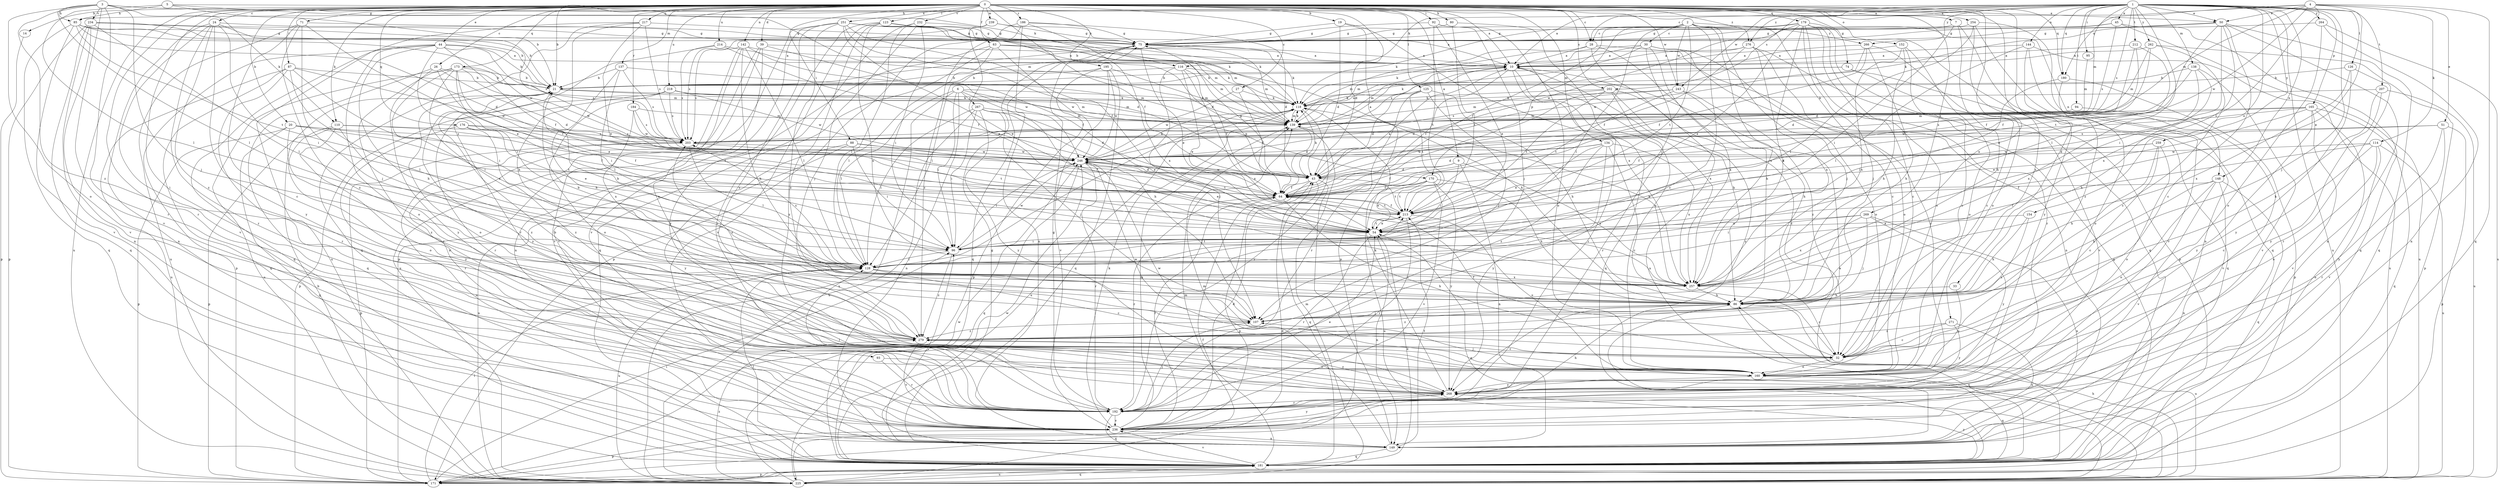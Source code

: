 strict digraph  {
0;
1;
2;
3;
4;
5;
6;
7;
9;
10;
14;
19;
20;
21;
24;
26;
27;
28;
30;
32;
33;
39;
43;
44;
45;
50;
51;
54;
63;
64;
71;
74;
75;
80;
85;
86;
87;
88;
92;
93;
94;
95;
96;
107;
110;
114;
116;
118;
123;
125;
126;
128;
134;
137;
138;
139;
142;
144;
148;
149;
152;
154;
160;
165;
170;
171;
173;
176;
179;
180;
181;
184;
186;
192;
195;
202;
203;
207;
212;
213;
214;
217;
218;
225;
232;
234;
236;
239;
243;
246;
251;
254;
257;
259;
262;
264;
266;
267;
268;
269;
271;
276;
279;
0 -> 7  [label=a];
0 -> 9  [label=a];
0 -> 10  [label=a];
0 -> 14  [label=b];
0 -> 19  [label=b];
0 -> 20  [label=b];
0 -> 21  [label=b];
0 -> 24  [label=c];
0 -> 26  [label=c];
0 -> 27  [label=c];
0 -> 28  [label=c];
0 -> 33  [label=d];
0 -> 39  [label=d];
0 -> 43  [label=d];
0 -> 44  [label=e];
0 -> 63  [label=f];
0 -> 64  [label=f];
0 -> 71  [label=g];
0 -> 74  [label=g];
0 -> 80  [label=h];
0 -> 87  [label=i];
0 -> 88  [label=i];
0 -> 92  [label=i];
0 -> 93  [label=i];
0 -> 110  [label=k];
0 -> 123  [label=l];
0 -> 125  [label=l];
0 -> 134  [label=m];
0 -> 137  [label=m];
0 -> 142  [label=n];
0 -> 152  [label=o];
0 -> 173  [label=q];
0 -> 176  [label=q];
0 -> 179  [label=q];
0 -> 184  [label=r];
0 -> 186  [label=r];
0 -> 192  [label=r];
0 -> 195  [label=s];
0 -> 202  [label=s];
0 -> 214  [label=u];
0 -> 217  [label=u];
0 -> 218  [label=u];
0 -> 225  [label=u];
0 -> 232  [label=v];
0 -> 239  [label=w];
0 -> 243  [label=w];
0 -> 251  [label=x];
0 -> 254  [label=x];
0 -> 257  [label=x];
0 -> 269  [label=z];
0 -> 271  [label=z];
0 -> 276  [label=z];
1 -> 10  [label=a];
1 -> 28  [label=c];
1 -> 45  [label=e];
1 -> 50  [label=e];
1 -> 85  [label=h];
1 -> 94  [label=i];
1 -> 95  [label=i];
1 -> 107  [label=j];
1 -> 126  [label=l];
1 -> 128  [label=l];
1 -> 138  [label=m];
1 -> 139  [label=m];
1 -> 144  [label=n];
1 -> 148  [label=n];
1 -> 154  [label=o];
1 -> 165  [label=p];
1 -> 180  [label=q];
1 -> 202  [label=s];
1 -> 203  [label=s];
1 -> 207  [label=t];
1 -> 212  [label=t];
1 -> 225  [label=u];
1 -> 243  [label=w];
1 -> 259  [label=y];
1 -> 262  [label=y];
1 -> 264  [label=y];
1 -> 266  [label=y];
1 -> 276  [label=z];
2 -> 28  [label=c];
2 -> 30  [label=c];
2 -> 32  [label=c];
2 -> 64  [label=f];
2 -> 107  [label=j];
2 -> 128  [label=l];
2 -> 148  [label=n];
2 -> 170  [label=p];
2 -> 213  [label=t];
2 -> 243  [label=w];
2 -> 257  [label=x];
2 -> 266  [label=y];
2 -> 279  [label=z];
3 -> 50  [label=e];
3 -> 85  [label=h];
3 -> 107  [label=j];
3 -> 110  [label=k];
3 -> 128  [label=l];
3 -> 160  [label=o];
3 -> 180  [label=q];
3 -> 192  [label=r];
3 -> 234  [label=v];
3 -> 236  [label=v];
3 -> 279  [label=z];
4 -> 50  [label=e];
4 -> 51  [label=e];
4 -> 54  [label=e];
4 -> 114  [label=k];
4 -> 116  [label=k];
4 -> 139  [label=m];
4 -> 180  [label=q];
4 -> 181  [label=q];
4 -> 213  [label=t];
4 -> 246  [label=w];
5 -> 21  [label=b];
5 -> 85  [label=h];
5 -> 116  [label=k];
5 -> 128  [label=l];
5 -> 139  [label=m];
6 -> 86  [label=h];
6 -> 96  [label=i];
6 -> 118  [label=k];
6 -> 128  [label=l];
6 -> 149  [label=n];
6 -> 170  [label=p];
6 -> 225  [label=u];
6 -> 267  [label=y];
7 -> 75  [label=g];
7 -> 86  [label=h];
7 -> 96  [label=i];
7 -> 268  [label=y];
9 -> 43  [label=d];
9 -> 64  [label=f];
9 -> 96  [label=i];
9 -> 149  [label=n];
9 -> 257  [label=x];
10 -> 21  [label=b];
10 -> 64  [label=f];
10 -> 86  [label=h];
10 -> 139  [label=m];
10 -> 181  [label=q];
10 -> 192  [label=r];
10 -> 257  [label=x];
14 -> 171  [label=p];
19 -> 43  [label=d];
19 -> 75  [label=g];
19 -> 171  [label=p];
19 -> 257  [label=x];
20 -> 64  [label=f];
20 -> 171  [label=p];
20 -> 181  [label=q];
20 -> 203  [label=s];
20 -> 213  [label=t];
20 -> 279  [label=z];
21 -> 118  [label=k];
21 -> 139  [label=m];
21 -> 160  [label=o];
21 -> 268  [label=y];
24 -> 75  [label=g];
24 -> 96  [label=i];
24 -> 149  [label=n];
24 -> 192  [label=r];
24 -> 203  [label=s];
24 -> 236  [label=v];
24 -> 268  [label=y];
24 -> 279  [label=z];
26 -> 21  [label=b];
26 -> 43  [label=d];
26 -> 54  [label=e];
26 -> 181  [label=q];
26 -> 268  [label=y];
27 -> 64  [label=f];
27 -> 118  [label=k];
27 -> 246  [label=w];
28 -> 10  [label=a];
28 -> 86  [label=h];
28 -> 139  [label=m];
28 -> 149  [label=n];
28 -> 225  [label=u];
30 -> 10  [label=a];
30 -> 96  [label=i];
30 -> 139  [label=m];
30 -> 160  [label=o];
30 -> 203  [label=s];
30 -> 257  [label=x];
30 -> 268  [label=y];
32 -> 64  [label=f];
32 -> 160  [label=o];
32 -> 246  [label=w];
33 -> 86  [label=h];
33 -> 160  [label=o];
39 -> 10  [label=a];
39 -> 64  [label=f];
39 -> 149  [label=n];
39 -> 225  [label=u];
39 -> 236  [label=v];
43 -> 64  [label=f];
43 -> 75  [label=g];
43 -> 118  [label=k];
43 -> 149  [label=n];
43 -> 171  [label=p];
43 -> 181  [label=q];
43 -> 213  [label=t];
43 -> 246  [label=w];
44 -> 10  [label=a];
44 -> 21  [label=b];
44 -> 64  [label=f];
44 -> 86  [label=h];
44 -> 96  [label=i];
44 -> 160  [label=o];
44 -> 171  [label=p];
44 -> 181  [label=q];
44 -> 203  [label=s];
45 -> 21  [label=b];
45 -> 75  [label=g];
45 -> 181  [label=q];
45 -> 203  [label=s];
45 -> 225  [label=u];
50 -> 32  [label=c];
50 -> 75  [label=g];
50 -> 96  [label=i];
50 -> 118  [label=k];
50 -> 149  [label=n];
50 -> 181  [label=q];
50 -> 213  [label=t];
50 -> 257  [label=x];
51 -> 64  [label=f];
51 -> 171  [label=p];
51 -> 203  [label=s];
51 -> 236  [label=v];
51 -> 268  [label=y];
54 -> 96  [label=i];
54 -> 149  [label=n];
54 -> 192  [label=r];
54 -> 213  [label=t];
63 -> 10  [label=a];
63 -> 118  [label=k];
63 -> 128  [label=l];
63 -> 139  [label=m];
63 -> 236  [label=v];
63 -> 246  [label=w];
63 -> 268  [label=y];
64 -> 10  [label=a];
64 -> 32  [label=c];
64 -> 192  [label=r];
64 -> 213  [label=t];
71 -> 32  [label=c];
71 -> 54  [label=e];
71 -> 75  [label=g];
71 -> 107  [label=j];
71 -> 225  [label=u];
71 -> 279  [label=z];
74 -> 21  [label=b];
74 -> 118  [label=k];
74 -> 181  [label=q];
74 -> 236  [label=v];
75 -> 10  [label=a];
75 -> 54  [label=e];
75 -> 118  [label=k];
75 -> 128  [label=l];
75 -> 139  [label=m];
75 -> 181  [label=q];
80 -> 75  [label=g];
80 -> 160  [label=o];
80 -> 213  [label=t];
85 -> 21  [label=b];
85 -> 43  [label=d];
85 -> 75  [label=g];
85 -> 181  [label=q];
85 -> 213  [label=t];
85 -> 236  [label=v];
85 -> 246  [label=w];
86 -> 107  [label=j];
86 -> 149  [label=n];
86 -> 181  [label=q];
86 -> 225  [label=u];
86 -> 279  [label=z];
87 -> 21  [label=b];
87 -> 96  [label=i];
87 -> 128  [label=l];
87 -> 181  [label=q];
87 -> 192  [label=r];
87 -> 225  [label=u];
87 -> 246  [label=w];
88 -> 64  [label=f];
88 -> 96  [label=i];
88 -> 225  [label=u];
88 -> 246  [label=w];
88 -> 268  [label=y];
92 -> 54  [label=e];
92 -> 75  [label=g];
92 -> 107  [label=j];
92 -> 160  [label=o];
92 -> 213  [label=t];
93 -> 160  [label=o];
93 -> 192  [label=r];
94 -> 139  [label=m];
94 -> 236  [label=v];
95 -> 139  [label=m];
96 -> 128  [label=l];
96 -> 246  [label=w];
96 -> 279  [label=z];
107 -> 203  [label=s];
107 -> 279  [label=z];
110 -> 64  [label=f];
110 -> 160  [label=o];
110 -> 171  [label=p];
110 -> 203  [label=s];
110 -> 268  [label=y];
110 -> 279  [label=z];
114 -> 32  [label=c];
114 -> 128  [label=l];
114 -> 160  [label=o];
114 -> 192  [label=r];
114 -> 225  [label=u];
114 -> 246  [label=w];
116 -> 21  [label=b];
116 -> 54  [label=e];
116 -> 64  [label=f];
116 -> 86  [label=h];
116 -> 107  [label=j];
116 -> 257  [label=x];
118 -> 139  [label=m];
118 -> 192  [label=r];
118 -> 225  [label=u];
123 -> 43  [label=d];
123 -> 75  [label=g];
123 -> 139  [label=m];
123 -> 192  [label=r];
123 -> 236  [label=v];
123 -> 257  [label=x];
123 -> 279  [label=z];
125 -> 43  [label=d];
125 -> 86  [label=h];
125 -> 107  [label=j];
125 -> 118  [label=k];
125 -> 192  [label=r];
125 -> 213  [label=t];
126 -> 21  [label=b];
126 -> 192  [label=r];
126 -> 257  [label=x];
126 -> 268  [label=y];
128 -> 21  [label=b];
128 -> 32  [label=c];
128 -> 86  [label=h];
128 -> 118  [label=k];
128 -> 203  [label=s];
128 -> 213  [label=t];
128 -> 225  [label=u];
128 -> 257  [label=x];
134 -> 32  [label=c];
134 -> 43  [label=d];
134 -> 54  [label=e];
134 -> 246  [label=w];
134 -> 257  [label=x];
134 -> 268  [label=y];
134 -> 279  [label=z];
137 -> 21  [label=b];
137 -> 86  [label=h];
137 -> 128  [label=l];
137 -> 139  [label=m];
137 -> 203  [label=s];
138 -> 21  [label=b];
138 -> 43  [label=d];
138 -> 86  [label=h];
138 -> 236  [label=v];
138 -> 257  [label=x];
139 -> 10  [label=a];
139 -> 43  [label=d];
139 -> 118  [label=k];
139 -> 203  [label=s];
142 -> 10  [label=a];
142 -> 86  [label=h];
142 -> 128  [label=l];
142 -> 149  [label=n];
142 -> 203  [label=s];
142 -> 246  [label=w];
142 -> 279  [label=z];
144 -> 10  [label=a];
144 -> 128  [label=l];
144 -> 225  [label=u];
144 -> 236  [label=v];
144 -> 279  [label=z];
148 -> 64  [label=f];
148 -> 86  [label=h];
148 -> 149  [label=n];
148 -> 160  [label=o];
148 -> 181  [label=q];
148 -> 236  [label=v];
149 -> 75  [label=g];
149 -> 96  [label=i];
149 -> 139  [label=m];
149 -> 181  [label=q];
149 -> 213  [label=t];
152 -> 10  [label=a];
152 -> 32  [label=c];
152 -> 86  [label=h];
152 -> 160  [label=o];
152 -> 257  [label=x];
154 -> 54  [label=e];
154 -> 86  [label=h];
154 -> 279  [label=z];
160 -> 21  [label=b];
160 -> 107  [label=j];
160 -> 181  [label=q];
160 -> 246  [label=w];
160 -> 268  [label=y];
165 -> 54  [label=e];
165 -> 139  [label=m];
165 -> 149  [label=n];
165 -> 181  [label=q];
165 -> 203  [label=s];
165 -> 236  [label=v];
165 -> 246  [label=w];
165 -> 268  [label=y];
170 -> 54  [label=e];
170 -> 64  [label=f];
170 -> 86  [label=h];
170 -> 213  [label=t];
170 -> 225  [label=u];
170 -> 236  [label=v];
170 -> 268  [label=y];
171 -> 96  [label=i];
171 -> 128  [label=l];
173 -> 21  [label=b];
173 -> 64  [label=f];
173 -> 96  [label=i];
173 -> 128  [label=l];
173 -> 139  [label=m];
173 -> 192  [label=r];
173 -> 225  [label=u];
173 -> 246  [label=w];
173 -> 257  [label=x];
176 -> 54  [label=e];
176 -> 64  [label=f];
176 -> 192  [label=r];
176 -> 203  [label=s];
176 -> 279  [label=z];
179 -> 32  [label=c];
179 -> 54  [label=e];
179 -> 75  [label=g];
179 -> 107  [label=j];
179 -> 118  [label=k];
179 -> 160  [label=o];
179 -> 171  [label=p];
179 -> 181  [label=q];
179 -> 192  [label=r];
179 -> 246  [label=w];
179 -> 257  [label=x];
180 -> 128  [label=l];
180 -> 160  [label=o];
180 -> 171  [label=p];
181 -> 10  [label=a];
181 -> 54  [label=e];
181 -> 128  [label=l];
181 -> 139  [label=m];
181 -> 171  [label=p];
181 -> 225  [label=u];
181 -> 236  [label=v];
181 -> 246  [label=w];
181 -> 268  [label=y];
184 -> 139  [label=m];
184 -> 203  [label=s];
184 -> 246  [label=w];
184 -> 257  [label=x];
186 -> 43  [label=d];
186 -> 75  [label=g];
186 -> 149  [label=n];
186 -> 171  [label=p];
186 -> 257  [label=x];
186 -> 279  [label=z];
192 -> 54  [label=e];
192 -> 75  [label=g];
192 -> 86  [label=h];
192 -> 107  [label=j];
192 -> 128  [label=l];
192 -> 181  [label=q];
192 -> 236  [label=v];
195 -> 21  [label=b];
195 -> 139  [label=m];
195 -> 171  [label=p];
195 -> 181  [label=q];
195 -> 236  [label=v];
195 -> 246  [label=w];
202 -> 32  [label=c];
202 -> 43  [label=d];
202 -> 118  [label=k];
202 -> 139  [label=m];
202 -> 192  [label=r];
202 -> 213  [label=t];
202 -> 268  [label=y];
203 -> 10  [label=a];
203 -> 128  [label=l];
203 -> 149  [label=n];
203 -> 171  [label=p];
203 -> 213  [label=t];
203 -> 246  [label=w];
207 -> 86  [label=h];
207 -> 118  [label=k];
207 -> 225  [label=u];
207 -> 268  [label=y];
212 -> 10  [label=a];
212 -> 43  [label=d];
212 -> 54  [label=e];
212 -> 64  [label=f];
213 -> 54  [label=e];
213 -> 64  [label=f];
213 -> 160  [label=o];
213 -> 192  [label=r];
214 -> 10  [label=a];
214 -> 64  [label=f];
214 -> 192  [label=r];
214 -> 203  [label=s];
217 -> 54  [label=e];
217 -> 75  [label=g];
217 -> 86  [label=h];
217 -> 181  [label=q];
217 -> 203  [label=s];
217 -> 225  [label=u];
218 -> 118  [label=k];
218 -> 139  [label=m];
218 -> 160  [label=o];
218 -> 171  [label=p];
218 -> 192  [label=r];
218 -> 203  [label=s];
218 -> 246  [label=w];
225 -> 21  [label=b];
225 -> 43  [label=d];
225 -> 54  [label=e];
225 -> 64  [label=f];
225 -> 86  [label=h];
225 -> 139  [label=m];
225 -> 181  [label=q];
225 -> 246  [label=w];
225 -> 279  [label=z];
232 -> 75  [label=g];
232 -> 96  [label=i];
232 -> 107  [label=j];
232 -> 128  [label=l];
232 -> 181  [label=q];
234 -> 21  [label=b];
234 -> 75  [label=g];
234 -> 118  [label=k];
234 -> 128  [label=l];
234 -> 149  [label=n];
234 -> 171  [label=p];
234 -> 181  [label=q];
234 -> 236  [label=v];
236 -> 43  [label=d];
236 -> 64  [label=f];
236 -> 118  [label=k];
236 -> 139  [label=m];
236 -> 149  [label=n];
236 -> 171  [label=p];
236 -> 268  [label=y];
239 -> 10  [label=a];
239 -> 54  [label=e];
239 -> 75  [label=g];
239 -> 203  [label=s];
243 -> 86  [label=h];
243 -> 118  [label=k];
243 -> 203  [label=s];
243 -> 213  [label=t];
243 -> 279  [label=z];
246 -> 43  [label=d];
246 -> 54  [label=e];
246 -> 96  [label=i];
246 -> 107  [label=j];
246 -> 118  [label=k];
246 -> 181  [label=q];
246 -> 192  [label=r];
246 -> 213  [label=t];
251 -> 43  [label=d];
251 -> 54  [label=e];
251 -> 64  [label=f];
251 -> 75  [label=g];
251 -> 118  [label=k];
251 -> 139  [label=m];
251 -> 171  [label=p];
251 -> 236  [label=v];
251 -> 268  [label=y];
251 -> 279  [label=z];
254 -> 75  [label=g];
254 -> 128  [label=l];
254 -> 149  [label=n];
254 -> 160  [label=o];
254 -> 181  [label=q];
257 -> 21  [label=b];
257 -> 32  [label=c];
257 -> 86  [label=h];
257 -> 118  [label=k];
259 -> 32  [label=c];
259 -> 43  [label=d];
259 -> 86  [label=h];
259 -> 160  [label=o];
259 -> 246  [label=w];
262 -> 10  [label=a];
262 -> 32  [label=c];
262 -> 64  [label=f];
262 -> 139  [label=m];
262 -> 171  [label=p];
264 -> 75  [label=g];
264 -> 149  [label=n];
264 -> 160  [label=o];
264 -> 225  [label=u];
266 -> 10  [label=a];
266 -> 32  [label=c];
266 -> 64  [label=f];
266 -> 86  [label=h];
266 -> 246  [label=w];
267 -> 43  [label=d];
267 -> 54  [label=e];
267 -> 96  [label=i];
267 -> 107  [label=j];
267 -> 128  [label=l];
267 -> 139  [label=m];
267 -> 225  [label=u];
267 -> 268  [label=y];
268 -> 118  [label=k];
268 -> 192  [label=r];
268 -> 279  [label=z];
269 -> 54  [label=e];
269 -> 96  [label=i];
269 -> 107  [label=j];
269 -> 149  [label=n];
269 -> 257  [label=x];
269 -> 268  [label=y];
271 -> 32  [label=c];
271 -> 149  [label=n];
271 -> 268  [label=y];
271 -> 279  [label=z];
276 -> 10  [label=a];
276 -> 64  [label=f];
276 -> 118  [label=k];
276 -> 160  [label=o];
276 -> 181  [label=q];
276 -> 257  [label=x];
279 -> 32  [label=c];
279 -> 236  [label=v];
}
